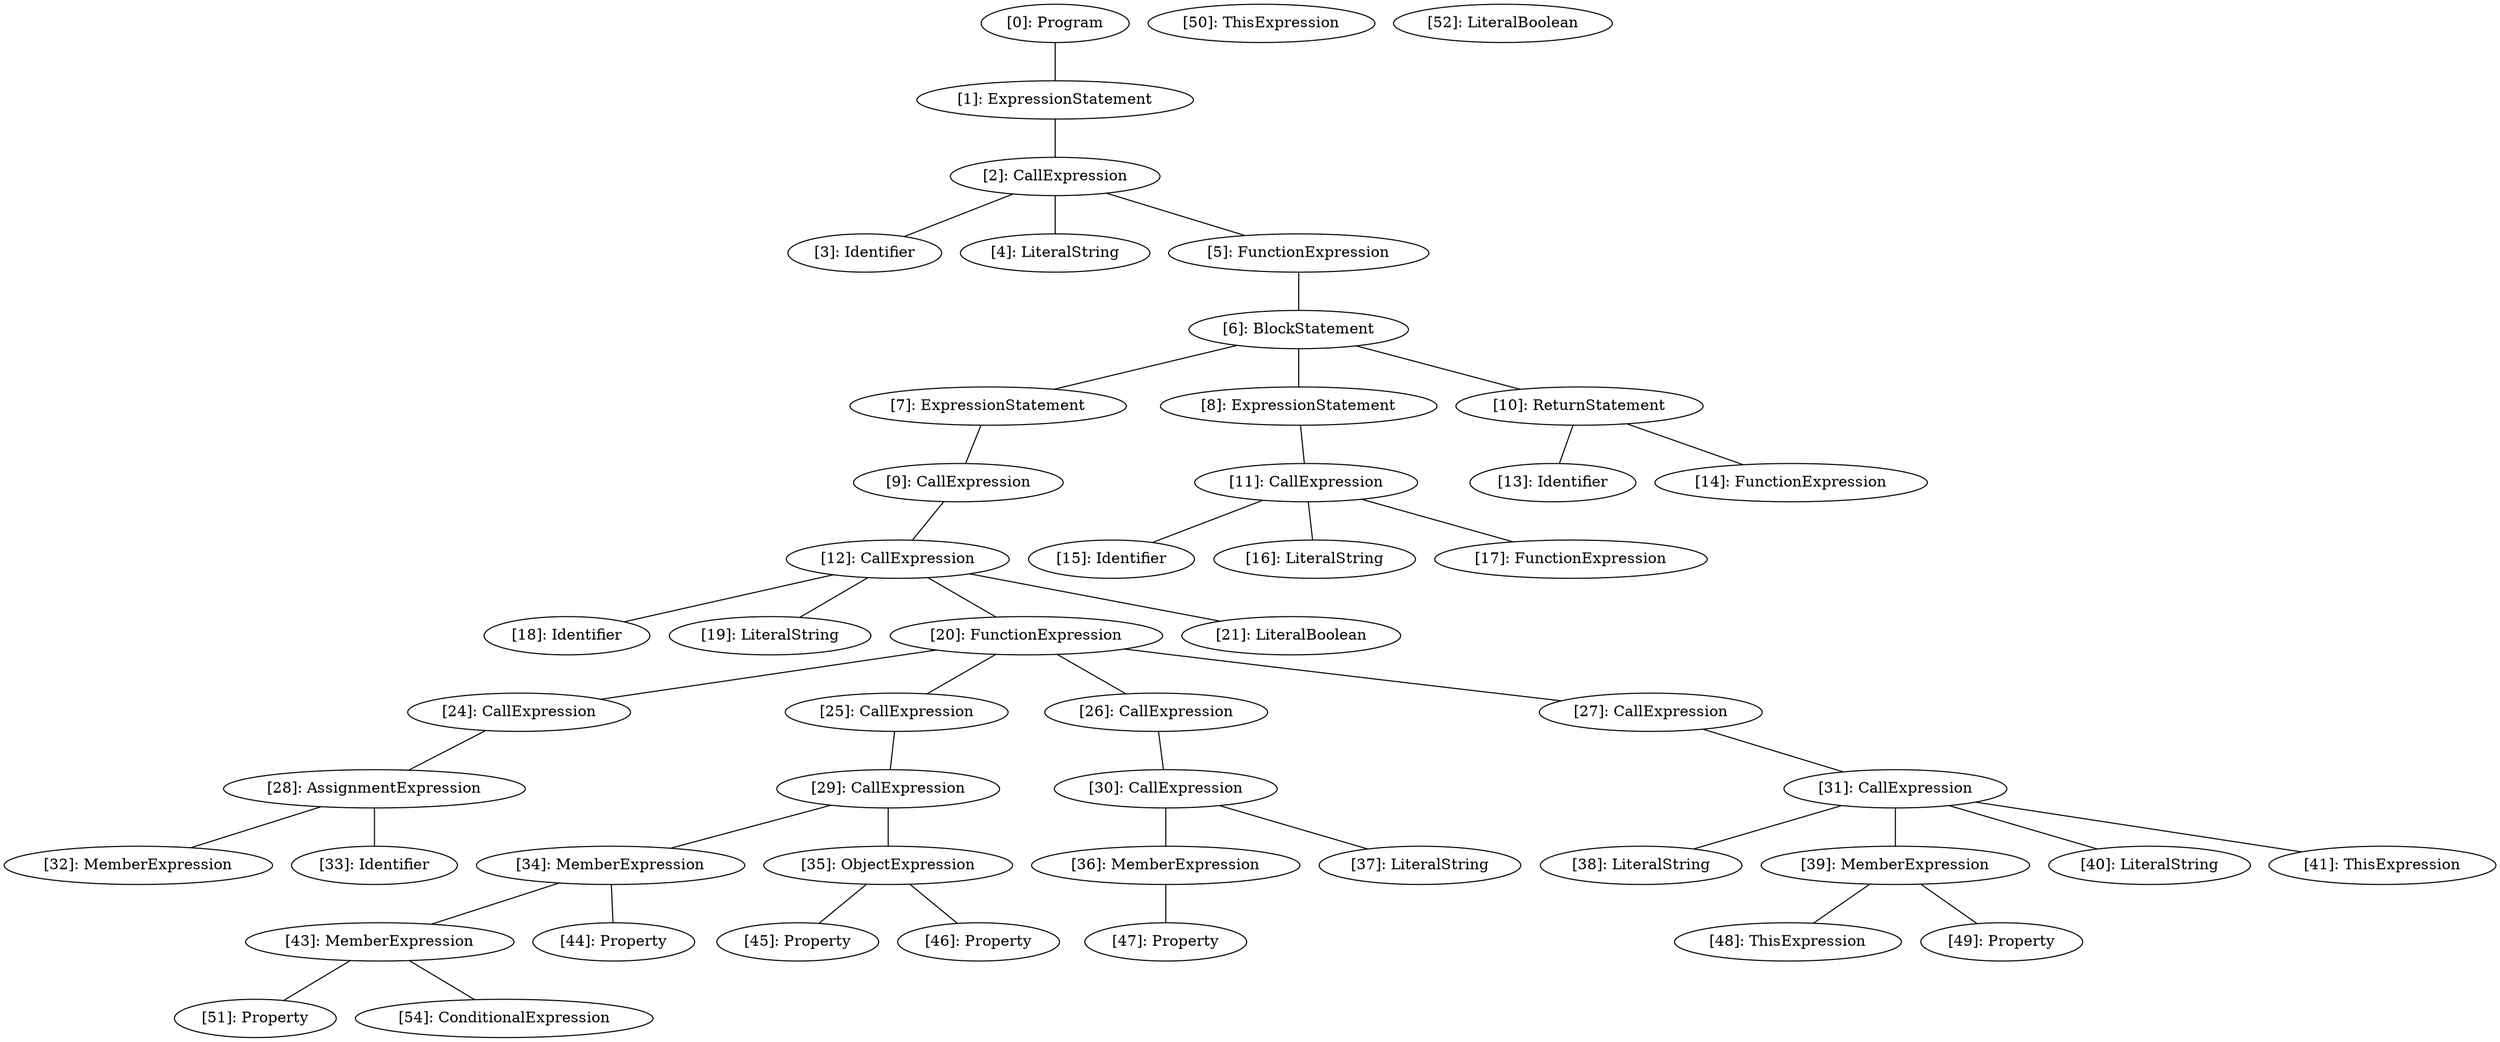// Result
graph {
	0 [label="[0]: Program"]
	1 [label="[1]: ExpressionStatement"]
	2 [label="[2]: CallExpression"]
	3 [label="[3]: Identifier"]
	4 [label="[4]: LiteralString"]
	5 [label="[5]: FunctionExpression"]
	6 [label="[6]: BlockStatement"]
	7 [label="[7]: ExpressionStatement"]
	8 [label="[8]: ExpressionStatement"]
	9 [label="[9]: CallExpression"]
	10 [label="[10]: ReturnStatement"]
	11 [label="[11]: CallExpression"]
	12 [label="[12]: CallExpression"]
	13 [label="[13]: Identifier"]
	14 [label="[14]: FunctionExpression"]
	15 [label="[15]: Identifier"]
	16 [label="[16]: LiteralString"]
	17 [label="[17]: FunctionExpression"]
	18 [label="[18]: Identifier"]
	19 [label="[19]: LiteralString"]
	20 [label="[20]: FunctionExpression"]
	21 [label="[21]: LiteralBoolean"]
	24 [label="[24]: CallExpression"]
	25 [label="[25]: CallExpression"]
	26 [label="[26]: CallExpression"]
	27 [label="[27]: CallExpression"]
	28 [label="[28]: AssignmentExpression"]
	29 [label="[29]: CallExpression"]
	30 [label="[30]: CallExpression"]
	31 [label="[31]: CallExpression"]
	32 [label="[32]: MemberExpression"]
	33 [label="[33]: Identifier"]
	34 [label="[34]: MemberExpression"]
	35 [label="[35]: ObjectExpression"]
	36 [label="[36]: MemberExpression"]
	37 [label="[37]: LiteralString"]
	38 [label="[38]: LiteralString"]
	39 [label="[39]: MemberExpression"]
	40 [label="[40]: LiteralString"]
	41 [label="[41]: ThisExpression"]
	43 [label="[43]: MemberExpression"]
	44 [label="[44]: Property"]
	45 [label="[45]: Property"]
	46 [label="[46]: Property"]
	47 [label="[47]: Property"]
	48 [label="[48]: ThisExpression"]
	49 [label="[49]: Property"]
	50 [label="[50]: ThisExpression"]
	51 [label="[51]: Property"]
	52 [label="[52]: LiteralBoolean"]
	54 [label="[54]: ConditionalExpression"]
	0 -- 1
	1 -- 2
	2 -- 3
	2 -- 4
	2 -- 5
	5 -- 6
	6 -- 7
	6 -- 8
	6 -- 10
	7 -- 9
	8 -- 11
	9 -- 12
	10 -- 13
	10 -- 14
	11 -- 15
	11 -- 16
	11 -- 17
	12 -- 18
	12 -- 19
	12 -- 20
	12 -- 21
	20 -- 24
	20 -- 25
	20 -- 26
	20 -- 27
	24 -- 28
	25 -- 29
	26 -- 30
	27 -- 31
	28 -- 32
	28 -- 33
	29 -- 34
	29 -- 35
	30 -- 36
	30 -- 37
	31 -- 38
	31 -- 39
	31 -- 40
	31 -- 41
	34 -- 43
	34 -- 44
	35 -- 45
	35 -- 46
	36 -- 47
	39 -- 48
	39 -- 49
	43 -- 51
	43 -- 54
}
